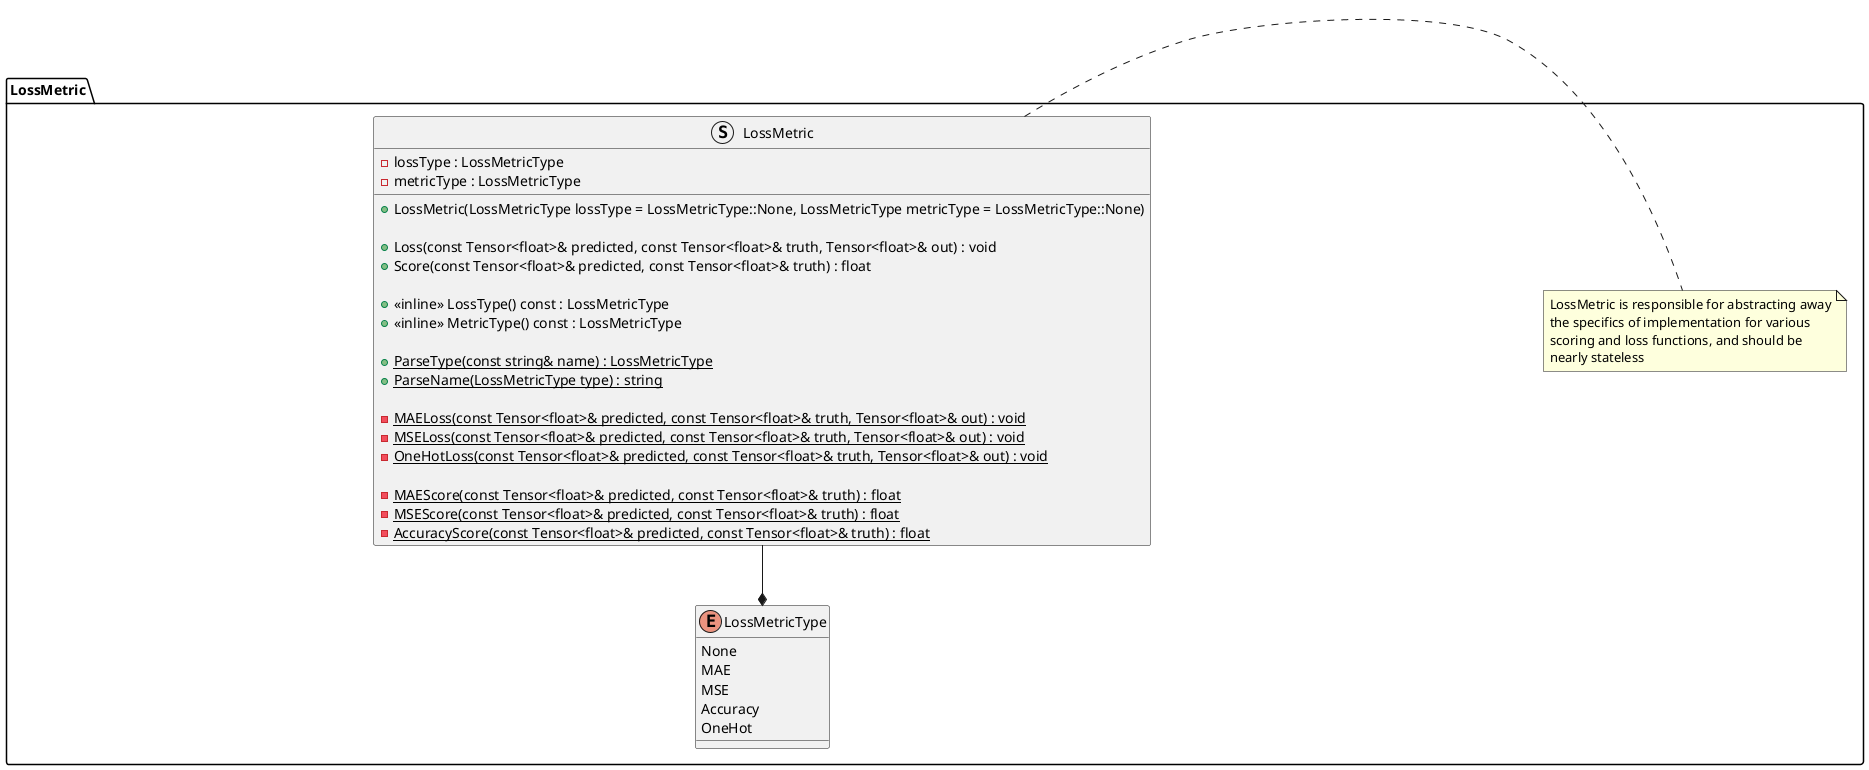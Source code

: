 @startuml LossMetric
package "LossMetric" {
    struct LossMetric {
        - lossType : LossMetricType
        - metricType : LossMetricType

        + LossMetric(LossMetricType lossType = LossMetricType::None, LossMetricType metricType = LossMetricType::None)

        + Loss(const Tensor<float>& predicted, const Tensor<float>& truth, Tensor<float>& out) : void
        + Score(const Tensor<float>& predicted, const Tensor<float>& truth) : float

        + <<inline>> LossType() const : LossMetricType
        + <<inline>> MetricType() const : LossMetricType

        {static} + ParseType(const string& name) : LossMetricType
        {static} + ParseName(LossMetricType type) : string

        {static} - MAELoss(const Tensor<float>& predicted, const Tensor<float>& truth, Tensor<float>& out) : void
        {static} - MSELoss(const Tensor<float>& predicted, const Tensor<float>& truth, Tensor<float>& out) : void
        {static} - OneHotLoss(const Tensor<float>& predicted, const Tensor<float>& truth, Tensor<float>& out) : void

        {static} - MAEScore(const Tensor<float>& predicted, const Tensor<float>& truth) : float
        {static} - MSEScore(const Tensor<float>& predicted, const Tensor<float>& truth) : float
        {static} - AccuracyScore(const Tensor<float>& predicted, const Tensor<float>& truth) : float
    }

    enum LossMetricType {
        None
        MAE
        MSE
        Accuracy
        OneHot
    }

    LossMetric --* LossMetricType

    note right of LossMetric
        LossMetric is responsible for abstracting away
        the specifics of implementation for various
        scoring and loss functions, and should be
        nearly stateless
    end note

    note right of LossMetric::ApplyLoss
        Function pointer to private static method, stores
        the loss of predicted compared to truth in out
    end note

    note right of LossMetric::ApplyMetric
        Function pointer to private static method, returns
        the score of predicted compared to truth    
    end note

    note left of LossMetric::LossMetric()
        Initializes LossMetric with LossMetricType::None
    end note
}
@enduml
